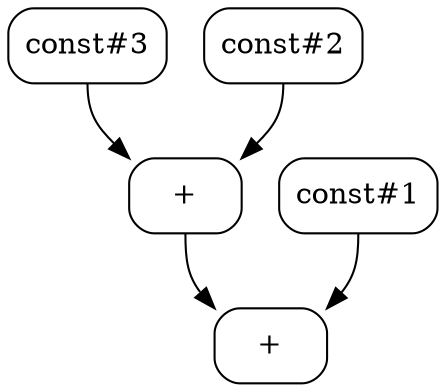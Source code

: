 digraph G {
  node [shape=box, style=rounded];
  node [shape=triangle, style=solid];
  const0 [label="const#1", shape=box, style=rounded];
  const1 [label="const#2", shape=box, style=rounded];
  const2 [label="const#3", shape=box, style=rounded];
  add3 [label="+", shape=box, style=rounded];
  add4 [label="+", shape=box, style=rounded];

  const2 -> add3 [tailport=s, headport=nw];
  const1 -> add3 [tailport=s, headport=ne];
  add3 -> add4 [tailport=s, headport=nw];
  const0 -> add4 [tailport=s, headport=ne];
}
